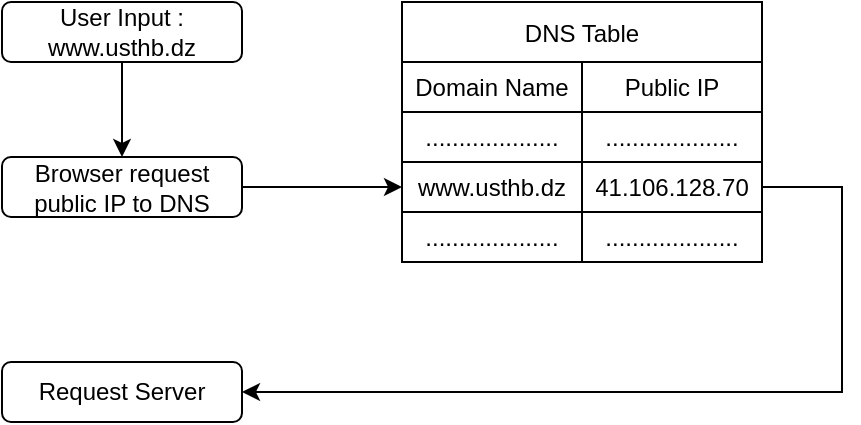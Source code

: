 <mxfile version="26.0.9">
  <diagram name="Page-1" id="lzcgs1AGaWkkd5iwi7S5">
    <mxGraphModel dx="650" dy="420" grid="1" gridSize="10" guides="1" tooltips="1" connect="1" arrows="1" fold="1" page="1" pageScale="1" pageWidth="570" pageHeight="940" math="0" shadow="0">
      <root>
        <mxCell id="0" />
        <mxCell id="1" parent="0" />
        <mxCell id="SKc_mXZp-B-6E4XR8eyk-1" value="DNS Table" style="shape=table;startSize=30;container=1;collapsible=0;childLayout=tableLayout;fillColor=none;" vertex="1" parent="1">
          <mxGeometry x="270" y="140" width="180" height="130" as="geometry" />
        </mxCell>
        <mxCell id="SKc_mXZp-B-6E4XR8eyk-2" value="" style="shape=tableRow;horizontal=0;startSize=0;swimlaneHead=0;swimlaneBody=0;strokeColor=inherit;top=0;left=0;bottom=0;right=0;collapsible=0;dropTarget=0;fillColor=none;points=[[0,0.5],[1,0.5]];portConstraint=eastwest;" vertex="1" parent="SKc_mXZp-B-6E4XR8eyk-1">
          <mxGeometry y="30" width="180" height="25" as="geometry" />
        </mxCell>
        <mxCell id="SKc_mXZp-B-6E4XR8eyk-3" value="Domain Name" style="shape=partialRectangle;html=1;whiteSpace=wrap;connectable=0;strokeColor=inherit;overflow=hidden;fillColor=none;top=0;left=0;bottom=0;right=0;pointerEvents=1;" vertex="1" parent="SKc_mXZp-B-6E4XR8eyk-2">
          <mxGeometry width="90" height="25" as="geometry">
            <mxRectangle width="90" height="25" as="alternateBounds" />
          </mxGeometry>
        </mxCell>
        <mxCell id="SKc_mXZp-B-6E4XR8eyk-4" value="Public IP" style="shape=partialRectangle;html=1;whiteSpace=wrap;connectable=0;strokeColor=inherit;overflow=hidden;fillColor=none;top=0;left=0;bottom=0;right=0;pointerEvents=1;" vertex="1" parent="SKc_mXZp-B-6E4XR8eyk-2">
          <mxGeometry x="90" width="90" height="25" as="geometry">
            <mxRectangle width="90" height="25" as="alternateBounds" />
          </mxGeometry>
        </mxCell>
        <mxCell id="SKc_mXZp-B-6E4XR8eyk-5" value="" style="shape=tableRow;horizontal=0;startSize=0;swimlaneHead=0;swimlaneBody=0;strokeColor=inherit;top=0;left=0;bottom=0;right=0;collapsible=0;dropTarget=0;fillColor=none;points=[[0,0.5],[1,0.5]];portConstraint=eastwest;" vertex="1" parent="SKc_mXZp-B-6E4XR8eyk-1">
          <mxGeometry y="55" width="180" height="25" as="geometry" />
        </mxCell>
        <mxCell id="SKc_mXZp-B-6E4XR8eyk-6" value="...................." style="shape=partialRectangle;html=1;whiteSpace=wrap;connectable=0;strokeColor=inherit;overflow=hidden;fillColor=none;top=0;left=0;bottom=0;right=0;pointerEvents=1;" vertex="1" parent="SKc_mXZp-B-6E4XR8eyk-5">
          <mxGeometry width="90" height="25" as="geometry">
            <mxRectangle width="90" height="25" as="alternateBounds" />
          </mxGeometry>
        </mxCell>
        <mxCell id="SKc_mXZp-B-6E4XR8eyk-7" value="...................." style="shape=partialRectangle;html=1;whiteSpace=wrap;connectable=0;strokeColor=inherit;overflow=hidden;fillColor=none;top=0;left=0;bottom=0;right=0;pointerEvents=1;" vertex="1" parent="SKc_mXZp-B-6E4XR8eyk-5">
          <mxGeometry x="90" width="90" height="25" as="geometry">
            <mxRectangle width="90" height="25" as="alternateBounds" />
          </mxGeometry>
        </mxCell>
        <mxCell id="SKc_mXZp-B-6E4XR8eyk-8" value="" style="shape=tableRow;horizontal=0;startSize=0;swimlaneHead=0;swimlaneBody=0;strokeColor=inherit;top=0;left=0;bottom=0;right=0;collapsible=0;dropTarget=0;fillColor=none;points=[[0,0.5],[1,0.5]];portConstraint=eastwest;" vertex="1" parent="SKc_mXZp-B-6E4XR8eyk-1">
          <mxGeometry y="80" width="180" height="25" as="geometry" />
        </mxCell>
        <mxCell id="SKc_mXZp-B-6E4XR8eyk-9" value="www.usthb.dz" style="shape=partialRectangle;html=1;whiteSpace=wrap;connectable=0;strokeColor=inherit;overflow=hidden;fillColor=none;top=0;left=0;bottom=0;right=0;pointerEvents=1;" vertex="1" parent="SKc_mXZp-B-6E4XR8eyk-8">
          <mxGeometry width="90" height="25" as="geometry">
            <mxRectangle width="90" height="25" as="alternateBounds" />
          </mxGeometry>
        </mxCell>
        <mxCell id="SKc_mXZp-B-6E4XR8eyk-10" value="41.106.128.70" style="shape=partialRectangle;html=1;whiteSpace=wrap;connectable=0;strokeColor=inherit;overflow=hidden;fillColor=none;top=0;left=0;bottom=0;right=0;pointerEvents=1;" vertex="1" parent="SKc_mXZp-B-6E4XR8eyk-8">
          <mxGeometry x="90" width="90" height="25" as="geometry">
            <mxRectangle width="90" height="25" as="alternateBounds" />
          </mxGeometry>
        </mxCell>
        <mxCell id="SKc_mXZp-B-6E4XR8eyk-11" value="" style="shape=tableRow;horizontal=0;startSize=0;swimlaneHead=0;swimlaneBody=0;strokeColor=inherit;top=0;left=0;bottom=0;right=0;collapsible=0;dropTarget=0;fillColor=none;points=[[0,0.5],[1,0.5]];portConstraint=eastwest;" vertex="1" parent="SKc_mXZp-B-6E4XR8eyk-1">
          <mxGeometry y="105" width="180" height="25" as="geometry" />
        </mxCell>
        <mxCell id="SKc_mXZp-B-6E4XR8eyk-12" value="...................." style="shape=partialRectangle;html=1;whiteSpace=wrap;connectable=0;strokeColor=inherit;overflow=hidden;fillColor=none;top=0;left=0;bottom=0;right=0;pointerEvents=1;" vertex="1" parent="SKc_mXZp-B-6E4XR8eyk-11">
          <mxGeometry width="90" height="25" as="geometry">
            <mxRectangle width="90" height="25" as="alternateBounds" />
          </mxGeometry>
        </mxCell>
        <mxCell id="SKc_mXZp-B-6E4XR8eyk-13" value="...................." style="shape=partialRectangle;html=1;whiteSpace=wrap;connectable=0;strokeColor=inherit;overflow=hidden;fillColor=none;top=0;left=0;bottom=0;right=0;pointerEvents=1;" vertex="1" parent="SKc_mXZp-B-6E4XR8eyk-11">
          <mxGeometry x="90" width="90" height="25" as="geometry">
            <mxRectangle width="90" height="25" as="alternateBounds" />
          </mxGeometry>
        </mxCell>
        <mxCell id="SKc_mXZp-B-6E4XR8eyk-14" value="User Input : www.usthb.dz" style="rounded=1;whiteSpace=wrap;html=1;fillColor=none;" vertex="1" parent="1">
          <mxGeometry x="70" y="140" width="120" height="30" as="geometry" />
        </mxCell>
        <mxCell id="SKc_mXZp-B-6E4XR8eyk-15" value="Browser request public IP to DNS" style="rounded=1;whiteSpace=wrap;html=1;fillColor=none;" vertex="1" parent="1">
          <mxGeometry x="70" y="217.5" width="120" height="30" as="geometry" />
        </mxCell>
        <mxCell id="SKc_mXZp-B-6E4XR8eyk-17" value="Request Server" style="rounded=1;whiteSpace=wrap;html=1;fillColor=none;strokeColor=default;" vertex="1" parent="1">
          <mxGeometry x="70" y="320" width="120" height="30" as="geometry" />
        </mxCell>
        <mxCell id="SKc_mXZp-B-6E4XR8eyk-19" value="" style="endArrow=classic;html=1;rounded=0;bendable=0;exitX=0.5;exitY=1;exitDx=0;exitDy=0;entryX=0.5;entryY=0;entryDx=0;entryDy=0;" edge="1" parent="1" source="SKc_mXZp-B-6E4XR8eyk-14" target="SKc_mXZp-B-6E4XR8eyk-15">
          <mxGeometry width="50" height="50" relative="1" as="geometry">
            <mxPoint x="90" y="260" as="sourcePoint" />
            <mxPoint x="140" y="210" as="targetPoint" />
          </mxGeometry>
        </mxCell>
        <mxCell id="SKc_mXZp-B-6E4XR8eyk-20" value="" style="endArrow=classic;html=1;rounded=0;bendable=0;exitX=1;exitY=0.5;exitDx=0;exitDy=0;entryX=0;entryY=0.5;entryDx=0;entryDy=0;" edge="1" parent="1" source="SKc_mXZp-B-6E4XR8eyk-15" target="SKc_mXZp-B-6E4XR8eyk-8">
          <mxGeometry width="50" height="50" relative="1" as="geometry">
            <mxPoint x="140" y="180" as="sourcePoint" />
            <mxPoint x="250" y="200" as="targetPoint" />
          </mxGeometry>
        </mxCell>
        <mxCell id="SKc_mXZp-B-6E4XR8eyk-22" style="edgeStyle=orthogonalEdgeStyle;rounded=0;orthogonalLoop=1;jettySize=auto;html=1;entryX=1;entryY=0.5;entryDx=0;entryDy=0;" edge="1" parent="1" source="SKc_mXZp-B-6E4XR8eyk-8" target="SKc_mXZp-B-6E4XR8eyk-17">
          <mxGeometry relative="1" as="geometry">
            <mxPoint x="250" y="340" as="targetPoint" />
            <Array as="points">
              <mxPoint x="490" y="233" />
              <mxPoint x="490" y="335" />
            </Array>
          </mxGeometry>
        </mxCell>
      </root>
    </mxGraphModel>
  </diagram>
</mxfile>
